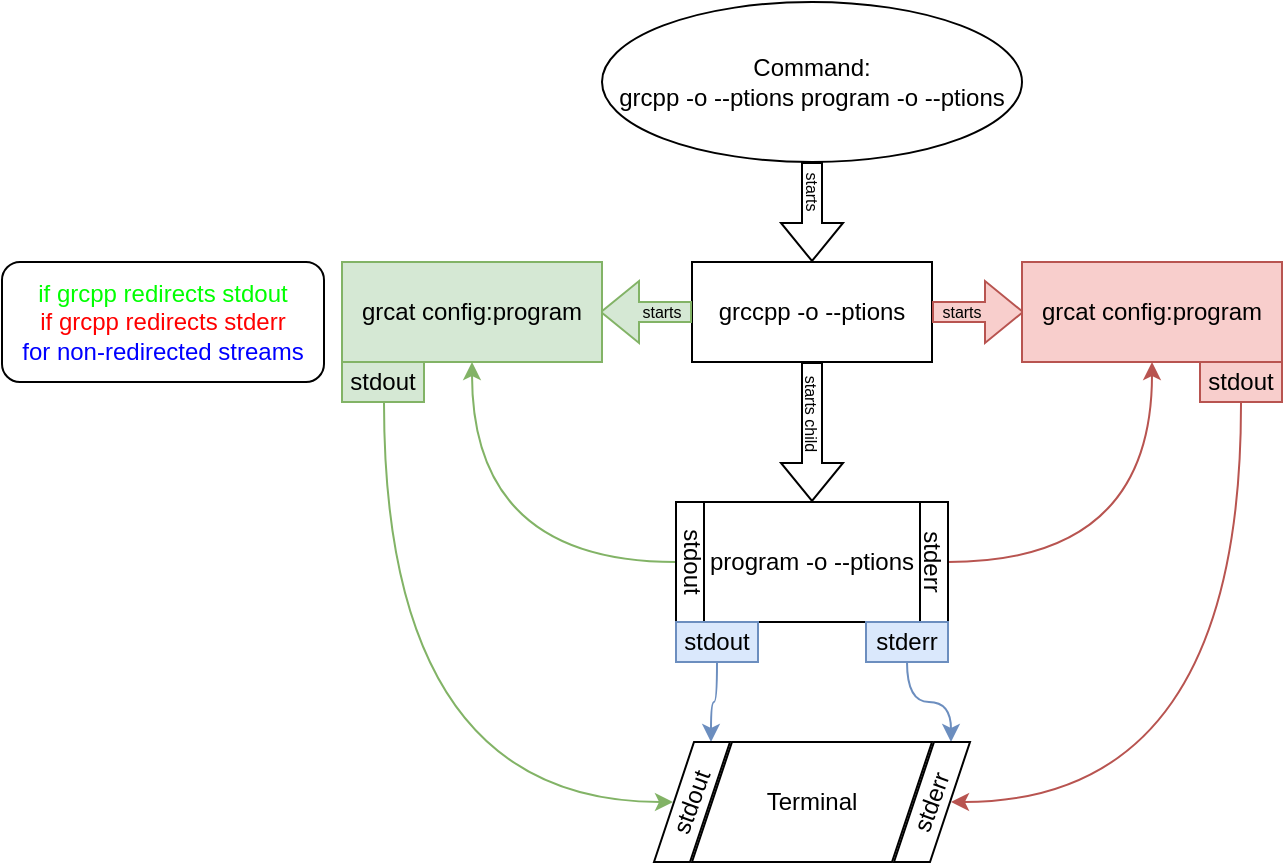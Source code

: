 <mxfile version="26.2.2">
  <diagram name="Seite-1" id="01_Xr9nUUL20U0b2GzJT">
    <mxGraphModel dx="1190" dy="710" grid="1" gridSize="10" guides="1" tooltips="1" connect="1" arrows="1" fold="1" page="1" pageScale="1" pageWidth="827" pageHeight="500" math="0" shadow="0">
      <root>
        <mxCell id="0" />
        <mxCell id="1" parent="0" />
        <mxCell id="JcNnAGVts7ezAQgbqaAv-1" value="Command:&lt;br&gt;grcpp -o --ptions program -o --ptions" style="ellipse;whiteSpace=wrap;html=1;" parent="1" vertex="1">
          <mxGeometry x="309" y="20" width="210" height="80" as="geometry" />
        </mxCell>
        <mxCell id="JcNnAGVts7ezAQgbqaAv-10" value="" style="shape=flexArrow;endArrow=classic;html=1;rounded=0;exitX=0.5;exitY=1;exitDx=0;exitDy=0;" parent="1" source="JcNnAGVts7ezAQgbqaAv-1" target="JcNnAGVts7ezAQgbqaAv-12" edge="1">
          <mxGeometry width="50" height="50" relative="1" as="geometry">
            <mxPoint x="460" y="220" as="sourcePoint" />
            <mxPoint x="414" y="150" as="targetPoint" />
          </mxGeometry>
        </mxCell>
        <mxCell id="JcNnAGVts7ezAQgbqaAv-11" value="starts" style="text;html=1;align=center;verticalAlign=middle;whiteSpace=wrap;rounded=0;rotation=90;connectable=0;allowArrows=0;fontSize=8;" parent="1" vertex="1">
          <mxGeometry x="399" y="110" width="30" height="10" as="geometry" />
        </mxCell>
        <mxCell id="JcNnAGVts7ezAQgbqaAv-12" value="grccpp -o --ptions" style="rounded=0;whiteSpace=wrap;html=1;verticalAlign=middle;spacing=2;" parent="1" vertex="1">
          <mxGeometry x="354" y="150" width="120" height="50" as="geometry" />
        </mxCell>
        <mxCell id="JcNnAGVts7ezAQgbqaAv-25" value="" style="shape=flexArrow;endArrow=classic;html=1;rounded=0;exitX=1;exitY=0.5;exitDx=0;exitDy=0;fillColor=#f8cecc;strokeColor=#b85450;" parent="1" source="JcNnAGVts7ezAQgbqaAv-12" edge="1">
          <mxGeometry width="50" height="50" relative="1" as="geometry">
            <mxPoint x="504" y="160" as="sourcePoint" />
            <mxPoint x="520" y="175" as="targetPoint" />
          </mxGeometry>
        </mxCell>
        <mxCell id="JcNnAGVts7ezAQgbqaAv-26" value="starts" style="text;html=1;align=center;verticalAlign=middle;whiteSpace=wrap;rounded=0;rotation=0;connectable=0;allowArrows=0;fontSize=8;" parent="1" vertex="1">
          <mxGeometry x="474" y="170" width="30" height="10" as="geometry" />
        </mxCell>
        <mxCell id="JcNnAGVts7ezAQgbqaAv-27" value="" style="shape=flexArrow;endArrow=classic;html=1;rounded=0;exitX=0;exitY=0.5;exitDx=0;exitDy=0;fillColor=#d5e8d4;strokeColor=#82b366;" parent="1" source="JcNnAGVts7ezAQgbqaAv-12" edge="1">
          <mxGeometry width="50" height="50" relative="1" as="geometry">
            <mxPoint x="300" y="205" as="sourcePoint" />
            <mxPoint x="308" y="175" as="targetPoint" />
          </mxGeometry>
        </mxCell>
        <mxCell id="JcNnAGVts7ezAQgbqaAv-28" value="starts" style="text;html=1;align=center;verticalAlign=middle;whiteSpace=wrap;rounded=0;rotation=0;connectable=0;allowArrows=0;fontSize=8;" parent="1" vertex="1">
          <mxGeometry x="324" y="170" width="30" height="10" as="geometry" />
        </mxCell>
        <mxCell id="Q0sO79nEaUBfTDK4ofpC-3" value="grcat config:program" style="rounded=0;whiteSpace=wrap;html=1;verticalAlign=middle;spacing=2;fillColor=#d5e8d4;strokeColor=#82b366;" vertex="1" parent="1">
          <mxGeometry x="179" y="150" width="130" height="50" as="geometry" />
        </mxCell>
        <mxCell id="Q0sO79nEaUBfTDK4ofpC-4" value="grcat config:program" style="rounded=0;whiteSpace=wrap;html=1;verticalAlign=middle;spacing=2;fillColor=#f8cecc;strokeColor=#b85450;" vertex="1" parent="1">
          <mxGeometry x="519" y="150" width="130" height="50" as="geometry" />
        </mxCell>
        <mxCell id="Q0sO79nEaUBfTDK4ofpC-5" value="" style="shape=flexArrow;endArrow=classic;html=1;rounded=0;exitX=0.5;exitY=1;exitDx=0;exitDy=0;" edge="1" parent="1">
          <mxGeometry width="50" height="50" relative="1" as="geometry">
            <mxPoint x="414" y="200" as="sourcePoint" />
            <mxPoint x="414" y="270" as="targetPoint" />
          </mxGeometry>
        </mxCell>
        <mxCell id="Q0sO79nEaUBfTDK4ofpC-6" value="starts child" style="text;html=1;align=center;verticalAlign=middle;whiteSpace=wrap;rounded=0;rotation=90;connectable=0;allowArrows=0;fontSize=8;" vertex="1" parent="1">
          <mxGeometry x="388.5" y="220.5" width="51" height="10" as="geometry" />
        </mxCell>
        <mxCell id="Q0sO79nEaUBfTDK4ofpC-15" style="edgeStyle=orthogonalEdgeStyle;rounded=0;orthogonalLoop=1;jettySize=auto;html=1;exitX=0;exitY=0.5;exitDx=0;exitDy=0;curved=1;strokeColor=#82b366;flowAnimation=0;shadow=0;fillColor=#d5e8d4;" edge="1" parent="1" source="Q0sO79nEaUBfTDK4ofpC-12" target="Q0sO79nEaUBfTDK4ofpC-3">
          <mxGeometry relative="1" as="geometry" />
        </mxCell>
        <mxCell id="Q0sO79nEaUBfTDK4ofpC-16" style="edgeStyle=orthogonalEdgeStyle;rounded=0;orthogonalLoop=1;jettySize=auto;html=1;exitX=1;exitY=0.5;exitDx=0;exitDy=0;curved=1;fillColor=#f8cecc;strokeColor=#b85450;" edge="1" parent="1" source="Q0sO79nEaUBfTDK4ofpC-12" target="Q0sO79nEaUBfTDK4ofpC-4">
          <mxGeometry relative="1" as="geometry" />
        </mxCell>
        <mxCell id="Q0sO79nEaUBfTDK4ofpC-12" value="program -o --ptions" style="shape=process;whiteSpace=wrap;html=1;backgroundOutline=1;size=0.103;" vertex="1" parent="1">
          <mxGeometry x="346" y="270" width="136" height="60" as="geometry" />
        </mxCell>
        <mxCell id="Q0sO79nEaUBfTDK4ofpC-18" value="stdout" style="text;html=1;align=center;verticalAlign=middle;whiteSpace=wrap;rounded=0;rotation=90;" vertex="1" parent="1">
          <mxGeometry x="324" y="285" width="60" height="30" as="geometry" />
        </mxCell>
        <mxCell id="Q0sO79nEaUBfTDK4ofpC-19" value="stderr" style="text;html=1;align=center;verticalAlign=middle;whiteSpace=wrap;rounded=0;rotation=90;" vertex="1" parent="1">
          <mxGeometry x="444" y="285" width="60" height="30" as="geometry" />
        </mxCell>
        <mxCell id="Q0sO79nEaUBfTDK4ofpC-26" value="Terminal" style="shape=parallelogram;perimeter=parallelogramPerimeter;whiteSpace=wrap;html=1;fixedSize=1;" vertex="1" parent="1">
          <mxGeometry x="354" y="390" width="120" height="60" as="geometry" />
        </mxCell>
        <mxCell id="Q0sO79nEaUBfTDK4ofpC-36" style="edgeStyle=elbowEdgeStyle;rounded=0;orthogonalLoop=1;jettySize=auto;html=1;exitX=0.5;exitY=1;exitDx=0;exitDy=0;curved=1;fillColor=#d5e8d4;strokeColor=#82b366;" edge="1" parent="1" target="Q0sO79nEaUBfTDK4ofpC-40">
          <mxGeometry relative="1" as="geometry">
            <mxPoint x="200" y="220.5" as="sourcePoint" />
            <mxPoint x="330" y="420" as="targetPoint" />
            <Array as="points">
              <mxPoint x="200" y="310" />
            </Array>
          </mxGeometry>
        </mxCell>
        <mxCell id="Q0sO79nEaUBfTDK4ofpC-27" value="stdout" style="rounded=0;whiteSpace=wrap;html=1;fillColor=#d5e8d4;strokeColor=#82b366;" vertex="1" parent="1">
          <mxGeometry x="179" y="200" width="41" height="20" as="geometry" />
        </mxCell>
        <mxCell id="Q0sO79nEaUBfTDK4ofpC-37" style="edgeStyle=elbowEdgeStyle;rounded=0;orthogonalLoop=1;jettySize=auto;html=1;exitX=0.5;exitY=1;exitDx=0;exitDy=0;curved=1;fillColor=#f8cecc;strokeColor=#b85450;" edge="1" parent="1" source="Q0sO79nEaUBfTDK4ofpC-28" target="Q0sO79nEaUBfTDK4ofpC-39">
          <mxGeometry relative="1" as="geometry">
            <mxPoint x="500" y="420" as="targetPoint" />
            <Array as="points">
              <mxPoint x="629" y="300" />
            </Array>
          </mxGeometry>
        </mxCell>
        <mxCell id="Q0sO79nEaUBfTDK4ofpC-28" value="stdout" style="rounded=0;whiteSpace=wrap;html=1;fillColor=#f8cecc;strokeColor=#b85450;" vertex="1" parent="1">
          <mxGeometry x="608" y="200" width="41" height="20" as="geometry" />
        </mxCell>
        <mxCell id="Q0sO79nEaUBfTDK4ofpC-31" style="edgeStyle=orthogonalEdgeStyle;rounded=0;orthogonalLoop=1;jettySize=auto;html=1;exitX=0.5;exitY=1;exitDx=0;exitDy=0;entryX=0.75;entryY=0;entryDx=0;entryDy=0;curved=1;fillColor=#dae8fc;strokeColor=#6c8ebf;" edge="1" parent="1" source="Q0sO79nEaUBfTDK4ofpC-29" target="Q0sO79nEaUBfTDK4ofpC-40">
          <mxGeometry relative="1" as="geometry" />
        </mxCell>
        <mxCell id="Q0sO79nEaUBfTDK4ofpC-29" value="stdout" style="rounded=0;whiteSpace=wrap;html=1;fillColor=#dae8fc;strokeColor=#6c8ebf;" vertex="1" parent="1">
          <mxGeometry x="346" y="330" width="41" height="20" as="geometry" />
        </mxCell>
        <mxCell id="Q0sO79nEaUBfTDK4ofpC-32" style="edgeStyle=orthogonalEdgeStyle;rounded=0;orthogonalLoop=1;jettySize=auto;html=1;exitX=0.5;exitY=1;exitDx=0;exitDy=0;entryX=0.75;entryY=0;entryDx=0;entryDy=0;curved=1;fillColor=#dae8fc;strokeColor=#6c8ebf;" edge="1" parent="1" source="Q0sO79nEaUBfTDK4ofpC-30" target="Q0sO79nEaUBfTDK4ofpC-39">
          <mxGeometry relative="1" as="geometry" />
        </mxCell>
        <mxCell id="Q0sO79nEaUBfTDK4ofpC-30" value="stderr" style="rounded=0;whiteSpace=wrap;html=1;fillColor=#dae8fc;strokeColor=#6c8ebf;" vertex="1" parent="1">
          <mxGeometry x="441" y="330" width="41" height="20" as="geometry" />
        </mxCell>
        <mxCell id="Q0sO79nEaUBfTDK4ofpC-39" value="" style="shape=parallelogram;perimeter=parallelogramPerimeter;whiteSpace=wrap;html=1;fixedSize=1;" vertex="1" parent="1">
          <mxGeometry x="455" y="390" width="38" height="60" as="geometry" />
        </mxCell>
        <mxCell id="Q0sO79nEaUBfTDK4ofpC-40" value="" style="shape=parallelogram;perimeter=parallelogramPerimeter;whiteSpace=wrap;html=1;fixedSize=1;" vertex="1" parent="1">
          <mxGeometry x="335" y="390" width="38" height="60" as="geometry" />
        </mxCell>
        <mxCell id="Q0sO79nEaUBfTDK4ofpC-42" value="stdout" style="text;html=1;align=center;verticalAlign=middle;whiteSpace=wrap;rounded=0;rotation=-70;" vertex="1" parent="1">
          <mxGeometry x="324" y="412.5" width="60" height="15" as="geometry" />
        </mxCell>
        <mxCell id="Q0sO79nEaUBfTDK4ofpC-43" value="stderr" style="text;html=1;align=center;verticalAlign=middle;whiteSpace=wrap;rounded=0;rotation=-70;" vertex="1" parent="1">
          <mxGeometry x="444" y="412.5" width="60" height="15" as="geometry" />
        </mxCell>
        <mxCell id="Q0sO79nEaUBfTDK4ofpC-45" value="&lt;div&gt;&lt;span style=&quot;background-color: transparent;&quot;&gt;&lt;font style=&quot;color: rgb(0, 255, 0);&quot;&gt;if grcpp redirects stdout&lt;/font&gt;&lt;/span&gt;&lt;/div&gt;&lt;font style=&quot;color: rgb(255, 0, 0);&quot;&gt;&lt;font style=&quot;&quot;&gt;if grcpp redirects stderr&lt;/font&gt;&lt;br&gt;&lt;/font&gt;&lt;font style=&quot;color: light-dark(rgb(0, 0, 255), rgb(237, 237, 237));&quot;&gt;for non-redirected streams&lt;/font&gt;" style="rounded=1;whiteSpace=wrap;html=1;fillColor=#FFFFFF;" vertex="1" parent="1">
          <mxGeometry x="9" y="150" width="161" height="60" as="geometry" />
        </mxCell>
      </root>
    </mxGraphModel>
  </diagram>
</mxfile>
